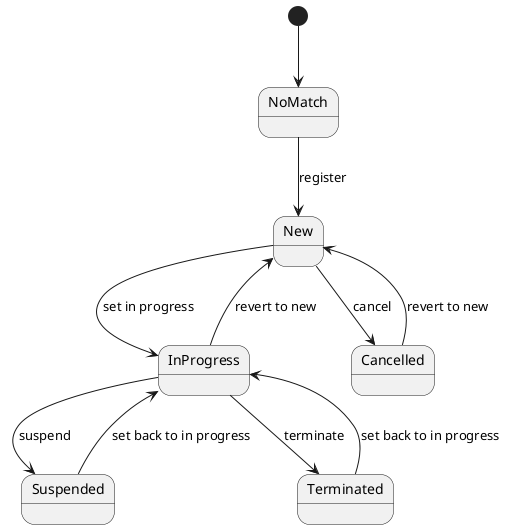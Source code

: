 @startuml

state NoMatch
state New
state InProgress
state Suspended
state Cancelled
state Terminated

[*] -down-> NoMatch
NoMatch -down-> New : register
New -down-> InProgress : set in progress
New -down-> Cancelled : cancel
InProgress -down-> Suspended : suspend
InProgress -down-> Terminated : terminate
InProgress -down-> New : revert to new
Suspended -down-> InProgress : set back to in progress
Terminated -down-> InProgress : set back to in progress
Cancelled -down-> New : revert to new


@enduml